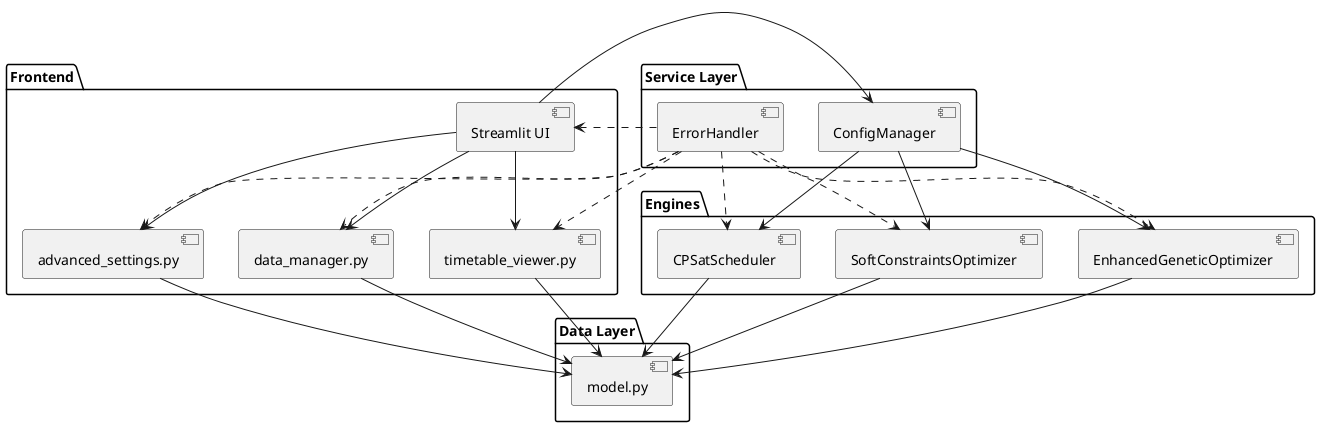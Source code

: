 @startuml component_diagram
' Component Diagram reflecting the actual program structure

package "Frontend" {
  [Streamlit UI]
  [data_manager.py]
  [timetable_viewer.py]
  [advanced_settings.py]
}

package "Service Layer" {
  [ConfigManager]
  [ErrorHandler]
}

package "Engines" {
  [CPSatScheduler]
  [EnhancedGeneticOptimizer]
  [SoftConstraintsOptimizer]
}

package "Data Layer" {
  [model.py]
}

[Streamlit UI] --> [ConfigManager]
[Streamlit UI] --> [data_manager.py]
[Streamlit UI] --> [timetable_viewer.py]
[Streamlit UI] --> [advanced_settings.py]
[data_manager.py] --> [model.py]
[timetable_viewer.py] --> [model.py]
[advanced_settings.py] --> [model.py]
[ConfigManager] --> [CPSatScheduler]
[ConfigManager] --> [EnhancedGeneticOptimizer]
[ConfigManager] --> [SoftConstraintsOptimizer]
[CPSatScheduler] --> [model.py]
[EnhancedGeneticOptimizer] --> [model.py]
[SoftConstraintsOptimizer] --> [model.py]
[ErrorHandler] ..> [Streamlit UI]
[ErrorHandler] ..> [data_manager.py]
[ErrorHandler] ..> [timetable_viewer.py]
[ErrorHandler] ..> [advanced_settings.py]
[ErrorHandler] ..> [CPSatScheduler]
[ErrorHandler] ..> [EnhancedGeneticOptimizer]
[ErrorHandler] ..> [SoftConstraintsOptimizer]
@enduml
